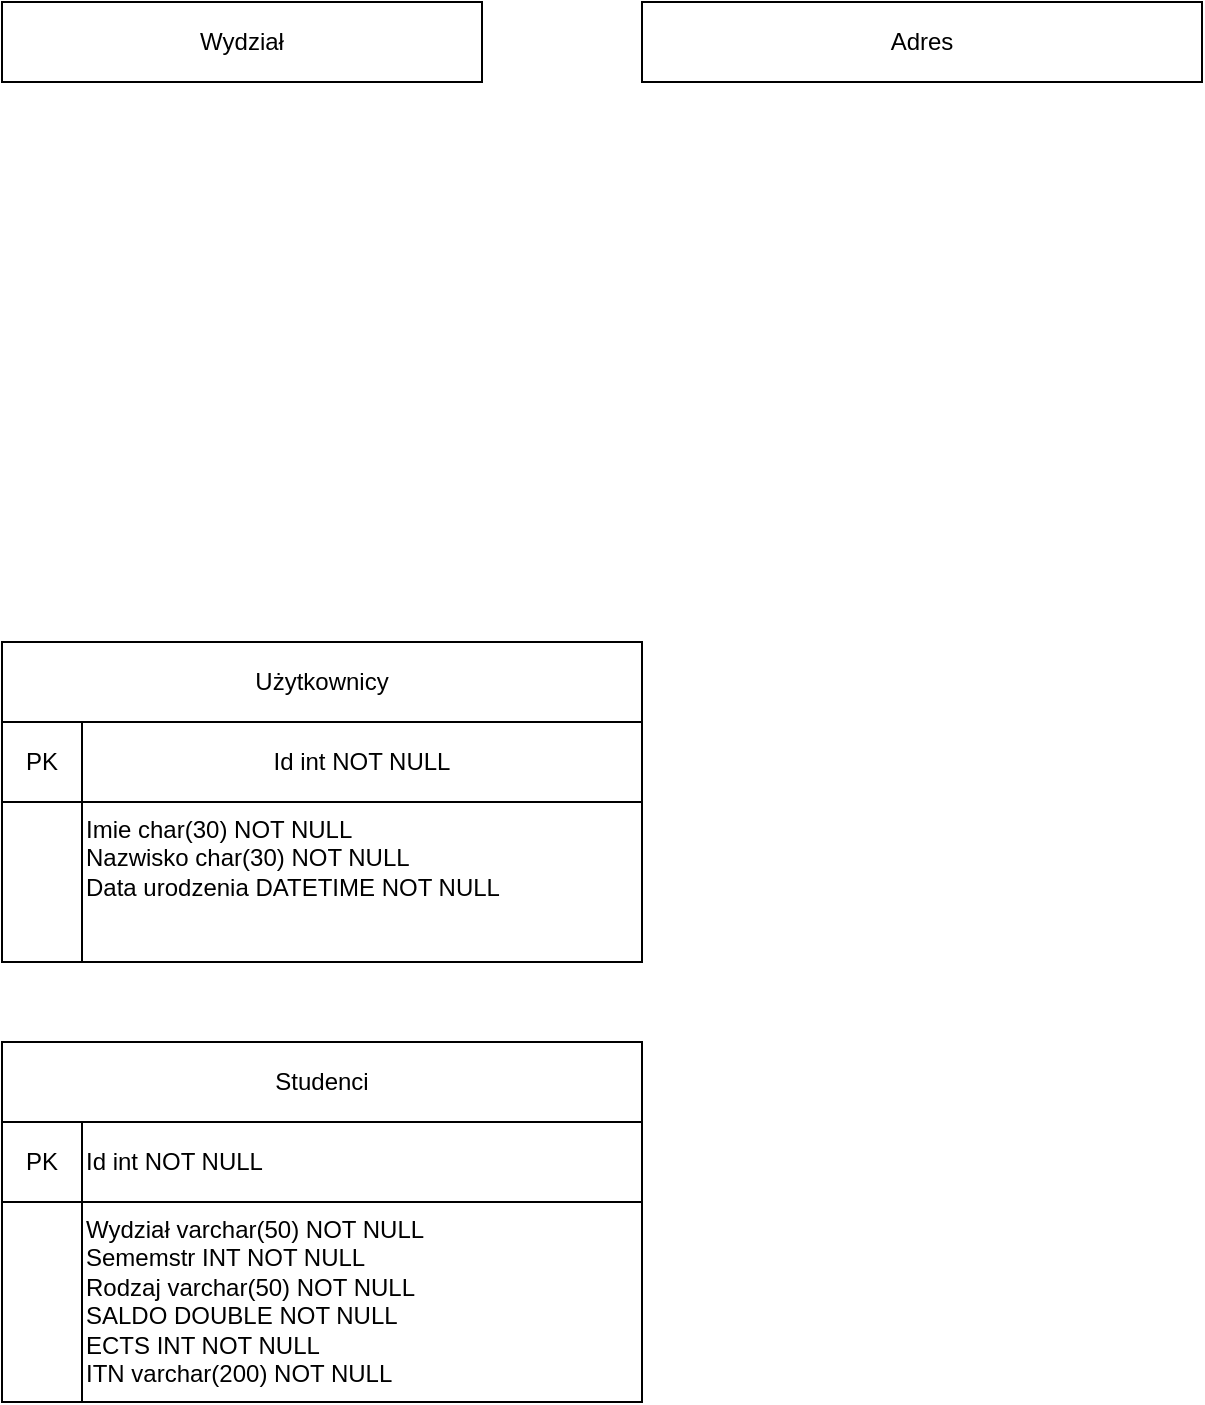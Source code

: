 <mxfile version="21.0.2" type="github">
  <diagram id="R2lEEEUBdFMjLlhIrx00" name="Page-1">
    <mxGraphModel dx="1647" dy="904" grid="1" gridSize="10" guides="1" tooltips="1" connect="1" arrows="1" fold="1" page="1" pageScale="1" pageWidth="850" pageHeight="1100" math="0" shadow="0" extFonts="Permanent Marker^https://fonts.googleapis.com/css?family=Permanent+Marker">
      <root>
        <mxCell id="0" />
        <mxCell id="1" parent="0" />
        <mxCell id="pr1HlgYR6mJugcmbPXzO-1" value="Wydział" style="rounded=0;whiteSpace=wrap;html=1;" vertex="1" parent="1">
          <mxGeometry x="40" y="40" width="240" height="40" as="geometry" />
        </mxCell>
        <mxCell id="pr1HlgYR6mJugcmbPXzO-2" value="Adres&lt;br&gt;" style="rounded=0;whiteSpace=wrap;html=1;" vertex="1" parent="1">
          <mxGeometry x="360" y="40" width="280" height="40" as="geometry" />
        </mxCell>
        <mxCell id="pr1HlgYR6mJugcmbPXzO-3" value="Użytkownicy" style="rounded=0;whiteSpace=wrap;html=1;" vertex="1" parent="1">
          <mxGeometry x="40" y="360" width="320" height="40" as="geometry" />
        </mxCell>
        <mxCell id="pr1HlgYR6mJugcmbPXzO-4" value="PK" style="rounded=0;whiteSpace=wrap;html=1;" vertex="1" parent="1">
          <mxGeometry x="40" y="400" width="40" height="40" as="geometry" />
        </mxCell>
        <mxCell id="pr1HlgYR6mJugcmbPXzO-5" value="Id int NOT NULL" style="rounded=0;whiteSpace=wrap;html=1;" vertex="1" parent="1">
          <mxGeometry x="80" y="400" width="280" height="40" as="geometry" />
        </mxCell>
        <mxCell id="pr1HlgYR6mJugcmbPXzO-6" value="" style="rounded=0;whiteSpace=wrap;html=1;" vertex="1" parent="1">
          <mxGeometry x="40" y="440" width="40" height="80" as="geometry" />
        </mxCell>
        <mxCell id="pr1HlgYR6mJugcmbPXzO-7" value="Imie char(30) NOT NULL&lt;br&gt;Nazwisko char(30) NOT NULL&lt;br&gt;Data urodzenia DATETIME NOT NULL" style="rounded=0;whiteSpace=wrap;html=1;verticalAlign=top;align=left;" vertex="1" parent="1">
          <mxGeometry x="80" y="440" width="280" height="80" as="geometry" />
        </mxCell>
        <mxCell id="pr1HlgYR6mJugcmbPXzO-8" value="Studenci" style="rounded=0;whiteSpace=wrap;html=1;" vertex="1" parent="1">
          <mxGeometry x="40" y="560" width="320" height="40" as="geometry" />
        </mxCell>
        <mxCell id="pr1HlgYR6mJugcmbPXzO-9" value="Wydział varchar(50) NOT NULL&lt;br&gt;Sememstr INT NOT NULL&lt;br&gt;Rodzaj varchar(50) NOT NULL&lt;br&gt;SALDO DOUBLE NOT NULL&amp;nbsp;&lt;br&gt;ECTS INT NOT NULL&lt;br&gt;ITN varchar(200) NOT NULL" style="rounded=0;whiteSpace=wrap;html=1;verticalAlign=top;align=left;" vertex="1" parent="1">
          <mxGeometry x="80" y="640" width="280" height="100" as="geometry" />
        </mxCell>
        <mxCell id="pr1HlgYR6mJugcmbPXzO-10" value="PK" style="rounded=0;whiteSpace=wrap;html=1;" vertex="1" parent="1">
          <mxGeometry x="40" y="600" width="40" height="40" as="geometry" />
        </mxCell>
        <mxCell id="pr1HlgYR6mJugcmbPXzO-11" value="Id int NOT NULL" style="rounded=0;whiteSpace=wrap;html=1;align=left;" vertex="1" parent="1">
          <mxGeometry x="80" y="600" width="280" height="40" as="geometry" />
        </mxCell>
        <mxCell id="pr1HlgYR6mJugcmbPXzO-12" value="" style="rounded=0;whiteSpace=wrap;html=1;" vertex="1" parent="1">
          <mxGeometry x="40" y="640" width="40" height="100" as="geometry" />
        </mxCell>
      </root>
    </mxGraphModel>
  </diagram>
</mxfile>
